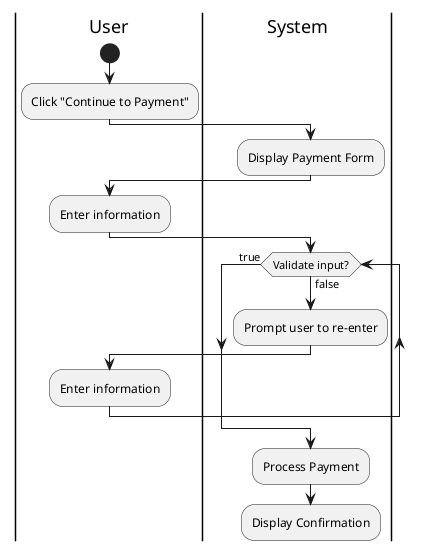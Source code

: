 @startuml US-09: Payment & Billing
|User|
start
:Click "Continue to Payment";
|System|
:Display Payment Form;
|User|
:Enter information;

|System|
while (Validate input?) is (false)
    |System|
    :Prompt user to re-enter;
    |User|
    :Enter information;
endwhile (true)
|System|
:Process Payment;
:Display Confirmation;

@enduml
